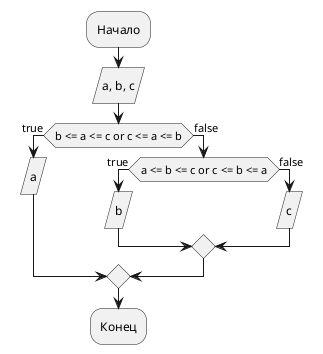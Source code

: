 @startuml
:Начало;
:a, b, c/
if (b <= a <= c or c <= a <= b) then (true)
  :a/
else (false)
  if (a <= b <= c or c <= b <= a) then (true)
    :b/
  else (false)
    :c/
  endif
endif
:Конец;
@enduml
